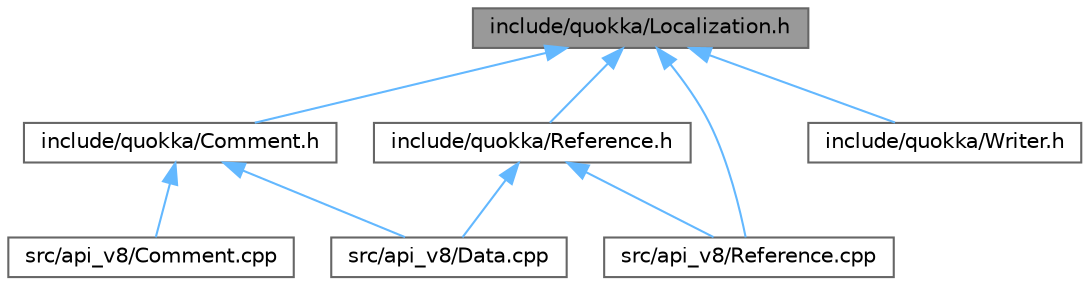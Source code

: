 digraph "include/quokka/Localization.h"
{
 // LATEX_PDF_SIZE
  bgcolor="transparent";
  edge [fontname=Helvetica,fontsize=10,labelfontname=Helvetica,labelfontsize=10];
  node [fontname=Helvetica,fontsize=10,shape=box,height=0.2,width=0.4];
  Node1 [id="Node000001",label="include/quokka/Localization.h",height=0.2,width=0.4,color="gray40", fillcolor="grey60", style="filled", fontcolor="black",tooltip=" "];
  Node1 -> Node2 [id="edge1_Node000001_Node000002",dir="back",color="steelblue1",style="solid",tooltip=" "];
  Node2 [id="Node000002",label="include/quokka/Comment.h",height=0.2,width=0.4,color="grey40", fillcolor="white", style="filled",URL="$Comment_8h.html",tooltip=" "];
  Node2 -> Node3 [id="edge2_Node000002_Node000003",dir="back",color="steelblue1",style="solid",tooltip=" "];
  Node3 [id="Node000003",label="src/api_v8/Comment.cpp",height=0.2,width=0.4,color="grey40", fillcolor="white", style="filled",URL="$api__v8_2Comment_8cpp_source.html",tooltip=" "];
  Node2 -> Node4 [id="edge3_Node000002_Node000004",dir="back",color="steelblue1",style="solid",tooltip=" "];
  Node4 [id="Node000004",label="src/api_v8/Data.cpp",height=0.2,width=0.4,color="grey40", fillcolor="white", style="filled",URL="$api__v8_2Data_8cpp_source.html",tooltip=" "];
  Node1 -> Node5 [id="edge4_Node000001_Node000005",dir="back",color="steelblue1",style="solid",tooltip=" "];
  Node5 [id="Node000005",label="include/quokka/Reference.h",height=0.2,width=0.4,color="grey40", fillcolor="white", style="filled",URL="$Reference_8h.html",tooltip=" "];
  Node5 -> Node4 [id="edge5_Node000005_Node000004",dir="back",color="steelblue1",style="solid",tooltip=" "];
  Node5 -> Node6 [id="edge6_Node000005_Node000006",dir="back",color="steelblue1",style="solid",tooltip=" "];
  Node6 [id="Node000006",label="src/api_v8/Reference.cpp",height=0.2,width=0.4,color="grey40", fillcolor="white", style="filled",URL="$api__v8_2Reference_8cpp_source.html",tooltip=" "];
  Node1 -> Node7 [id="edge7_Node000001_Node000007",dir="back",color="steelblue1",style="solid",tooltip=" "];
  Node7 [id="Node000007",label="include/quokka/Writer.h",height=0.2,width=0.4,color="grey40", fillcolor="white", style="filled",URL="$Writer_8h.html",tooltip=" "];
  Node1 -> Node6 [id="edge8_Node000001_Node000006",dir="back",color="steelblue1",style="solid",tooltip=" "];
}
